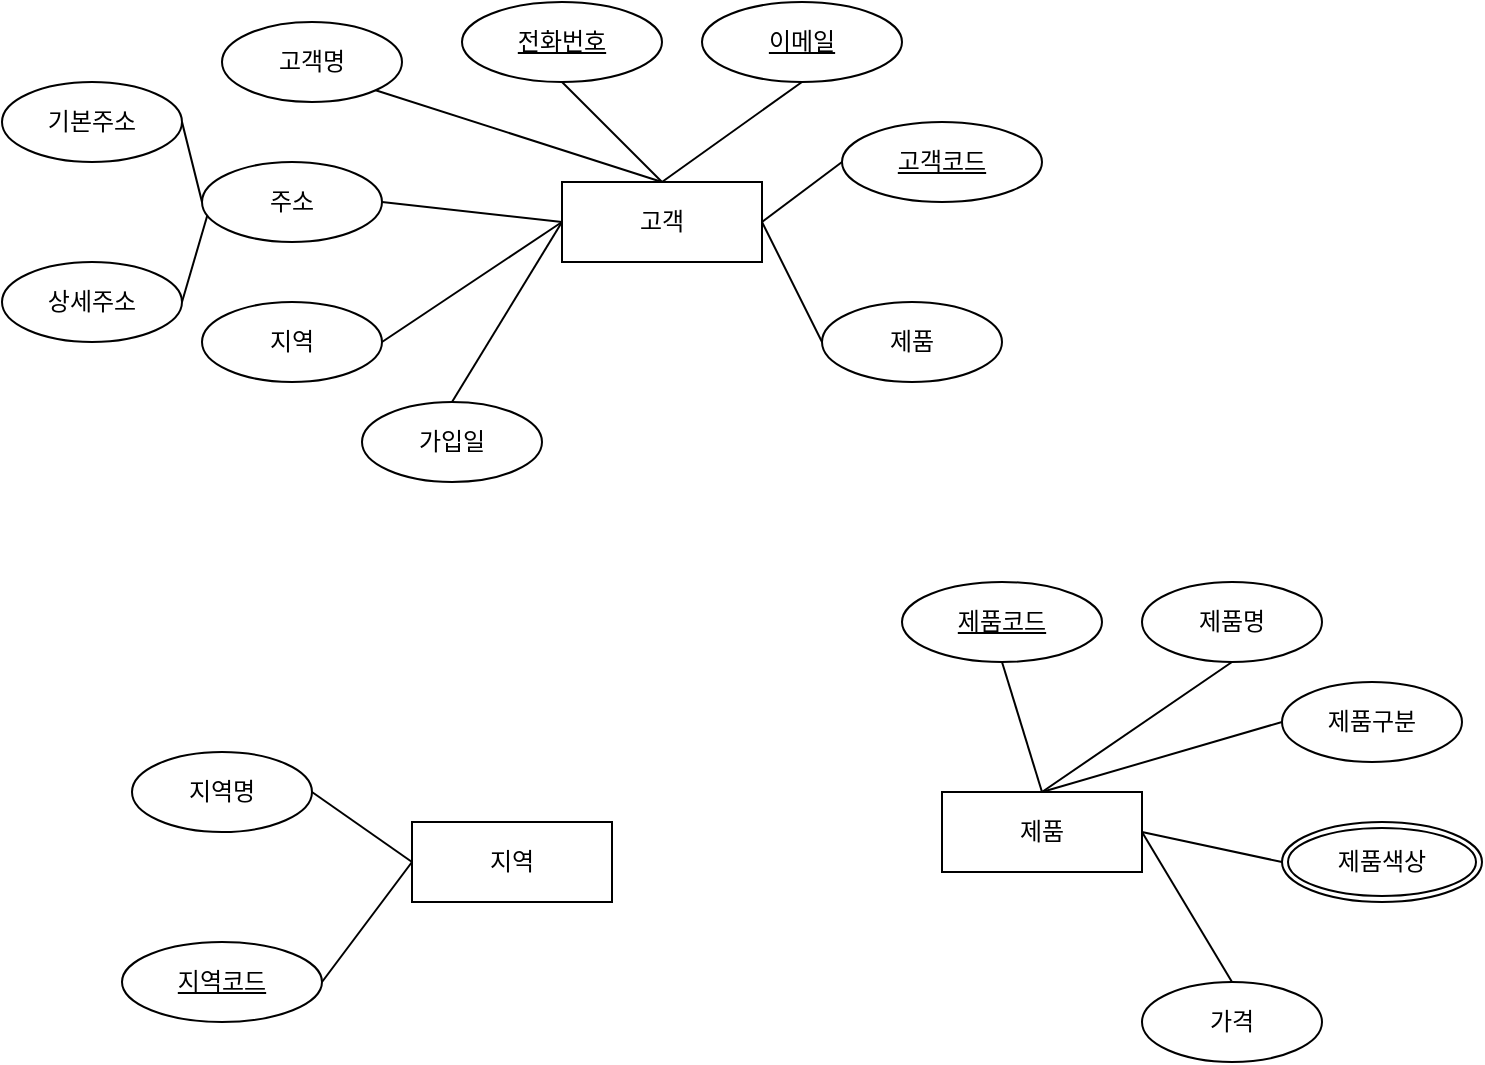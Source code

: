 <mxfile version="25.0.3">
  <diagram name="페이지-1" id="dr_OBvtDpyfkwUgcFmId">
    <mxGraphModel dx="1509" dy="821" grid="1" gridSize="10" guides="1" tooltips="1" connect="1" arrows="1" fold="1" page="1" pageScale="1" pageWidth="827" pageHeight="1169" math="0" shadow="0">
      <root>
        <mxCell id="0" />
        <mxCell id="1" parent="0" />
        <mxCell id="mSARZlNbXS721C2Y4noy-1" value="고객" style="rounded=0;whiteSpace=wrap;html=1;" vertex="1" parent="1">
          <mxGeometry x="280" y="280" width="100" height="40" as="geometry" />
        </mxCell>
        <mxCell id="mSARZlNbXS721C2Y4noy-2" value="고객명" style="ellipse;whiteSpace=wrap;html=1;" vertex="1" parent="1">
          <mxGeometry x="110" y="200" width="90" height="40" as="geometry" />
        </mxCell>
        <mxCell id="mSARZlNbXS721C2Y4noy-3" value="주소" style="ellipse;whiteSpace=wrap;html=1;" vertex="1" parent="1">
          <mxGeometry x="100" y="270" width="90" height="40" as="geometry" />
        </mxCell>
        <mxCell id="mSARZlNbXS721C2Y4noy-4" value="지역" style="ellipse;whiteSpace=wrap;html=1;" vertex="1" parent="1">
          <mxGeometry x="100" y="340" width="90" height="40" as="geometry" />
        </mxCell>
        <mxCell id="mSARZlNbXS721C2Y4noy-5" value="가입일" style="ellipse;whiteSpace=wrap;html=1;" vertex="1" parent="1">
          <mxGeometry x="180" y="390" width="90" height="40" as="geometry" />
        </mxCell>
        <mxCell id="mSARZlNbXS721C2Y4noy-7" value="전화번호" style="ellipse;whiteSpace=wrap;html=1;align=center;fontStyle=4;" vertex="1" parent="1">
          <mxGeometry x="230" y="190" width="100" height="40" as="geometry" />
        </mxCell>
        <mxCell id="mSARZlNbXS721C2Y4noy-8" value="이메일" style="ellipse;whiteSpace=wrap;html=1;align=center;fontStyle=4;" vertex="1" parent="1">
          <mxGeometry x="350" y="190" width="100" height="40" as="geometry" />
        </mxCell>
        <mxCell id="mSARZlNbXS721C2Y4noy-9" value="고객코드" style="ellipse;whiteSpace=wrap;html=1;align=center;fontStyle=4;" vertex="1" parent="1">
          <mxGeometry x="420" y="250" width="100" height="40" as="geometry" />
        </mxCell>
        <mxCell id="mSARZlNbXS721C2Y4noy-10" value="제품" style="ellipse;whiteSpace=wrap;html=1;" vertex="1" parent="1">
          <mxGeometry x="410" y="340" width="90" height="40" as="geometry" />
        </mxCell>
        <mxCell id="mSARZlNbXS721C2Y4noy-11" value="" style="endArrow=none;html=1;rounded=0;entryX=0.5;entryY=0;entryDx=0;entryDy=0;exitX=0.5;exitY=1;exitDx=0;exitDy=0;" edge="1" parent="1" source="mSARZlNbXS721C2Y4noy-8" target="mSARZlNbXS721C2Y4noy-1">
          <mxGeometry width="50" height="50" relative="1" as="geometry">
            <mxPoint x="470" y="400" as="sourcePoint" />
            <mxPoint x="450" y="370" as="targetPoint" />
          </mxGeometry>
        </mxCell>
        <mxCell id="mSARZlNbXS721C2Y4noy-13" value="" style="endArrow=none;html=1;rounded=0;entryX=0.5;entryY=0;entryDx=0;entryDy=0;exitX=0.5;exitY=1;exitDx=0;exitDy=0;" edge="1" parent="1" source="mSARZlNbXS721C2Y4noy-7" target="mSARZlNbXS721C2Y4noy-1">
          <mxGeometry width="50" height="50" relative="1" as="geometry">
            <mxPoint x="400" y="420" as="sourcePoint" />
            <mxPoint x="450" y="370" as="targetPoint" />
          </mxGeometry>
        </mxCell>
        <mxCell id="mSARZlNbXS721C2Y4noy-14" value="" style="endArrow=none;html=1;rounded=0;exitX=1;exitY=1;exitDx=0;exitDy=0;" edge="1" parent="1" source="mSARZlNbXS721C2Y4noy-2">
          <mxGeometry width="50" height="50" relative="1" as="geometry">
            <mxPoint x="290" y="240" as="sourcePoint" />
            <mxPoint x="330" y="280" as="targetPoint" />
          </mxGeometry>
        </mxCell>
        <mxCell id="mSARZlNbXS721C2Y4noy-15" value="" style="endArrow=none;html=1;rounded=0;exitX=1;exitY=0.5;exitDx=0;exitDy=0;entryX=0;entryY=0.5;entryDx=0;entryDy=0;" edge="1" parent="1" source="mSARZlNbXS721C2Y4noy-3" target="mSARZlNbXS721C2Y4noy-1">
          <mxGeometry width="50" height="50" relative="1" as="geometry">
            <mxPoint x="197" y="244" as="sourcePoint" />
            <mxPoint x="340" y="290" as="targetPoint" />
          </mxGeometry>
        </mxCell>
        <mxCell id="mSARZlNbXS721C2Y4noy-16" value="" style="endArrow=none;html=1;rounded=0;exitX=1;exitY=0.5;exitDx=0;exitDy=0;entryX=0;entryY=0.5;entryDx=0;entryDy=0;" edge="1" parent="1" source="mSARZlNbXS721C2Y4noy-4" target="mSARZlNbXS721C2Y4noy-1">
          <mxGeometry width="50" height="50" relative="1" as="geometry">
            <mxPoint x="200" y="300" as="sourcePoint" />
            <mxPoint x="290" y="310" as="targetPoint" />
          </mxGeometry>
        </mxCell>
        <mxCell id="mSARZlNbXS721C2Y4noy-17" value="" style="endArrow=none;html=1;rounded=0;exitX=0.5;exitY=0;exitDx=0;exitDy=0;" edge="1" parent="1" source="mSARZlNbXS721C2Y4noy-5">
          <mxGeometry width="50" height="50" relative="1" as="geometry">
            <mxPoint x="200" y="370" as="sourcePoint" />
            <mxPoint x="280" y="300" as="targetPoint" />
          </mxGeometry>
        </mxCell>
        <mxCell id="mSARZlNbXS721C2Y4noy-18" value="" style="endArrow=none;html=1;rounded=0;entryX=1;entryY=0.5;entryDx=0;entryDy=0;exitX=0;exitY=0.5;exitDx=0;exitDy=0;" edge="1" parent="1" source="mSARZlNbXS721C2Y4noy-9" target="mSARZlNbXS721C2Y4noy-1">
          <mxGeometry width="50" height="50" relative="1" as="geometry">
            <mxPoint x="410" y="240" as="sourcePoint" />
            <mxPoint x="340" y="290" as="targetPoint" />
          </mxGeometry>
        </mxCell>
        <mxCell id="mSARZlNbXS721C2Y4noy-19" value="" style="endArrow=none;html=1;rounded=0;exitX=0;exitY=0.5;exitDx=0;exitDy=0;" edge="1" parent="1" source="mSARZlNbXS721C2Y4noy-10">
          <mxGeometry width="50" height="50" relative="1" as="geometry">
            <mxPoint x="430" y="280" as="sourcePoint" />
            <mxPoint x="380" y="300" as="targetPoint" />
          </mxGeometry>
        </mxCell>
        <mxCell id="mSARZlNbXS721C2Y4noy-20" value="기본주소" style="ellipse;whiteSpace=wrap;html=1;" vertex="1" parent="1">
          <mxGeometry y="230" width="90" height="40" as="geometry" />
        </mxCell>
        <mxCell id="mSARZlNbXS721C2Y4noy-21" value="상세주소" style="ellipse;whiteSpace=wrap;html=1;" vertex="1" parent="1">
          <mxGeometry y="320" width="90" height="40" as="geometry" />
        </mxCell>
        <mxCell id="mSARZlNbXS721C2Y4noy-22" value="" style="endArrow=none;html=1;rounded=0;exitX=1;exitY=0.5;exitDx=0;exitDy=0;entryX=0;entryY=0.5;entryDx=0;entryDy=0;" edge="1" parent="1" source="mSARZlNbXS721C2Y4noy-20" target="mSARZlNbXS721C2Y4noy-3">
          <mxGeometry width="50" height="50" relative="1" as="geometry">
            <mxPoint x="200" y="300" as="sourcePoint" />
            <mxPoint x="290" y="310" as="targetPoint" />
          </mxGeometry>
        </mxCell>
        <mxCell id="mSARZlNbXS721C2Y4noy-23" value="" style="endArrow=none;html=1;rounded=0;exitX=1;exitY=0.5;exitDx=0;exitDy=0;entryX=0.029;entryY=0.672;entryDx=0;entryDy=0;entryPerimeter=0;" edge="1" parent="1" source="mSARZlNbXS721C2Y4noy-21" target="mSARZlNbXS721C2Y4noy-3">
          <mxGeometry width="50" height="50" relative="1" as="geometry">
            <mxPoint x="100" y="260" as="sourcePoint" />
            <mxPoint x="100" y="300" as="targetPoint" />
          </mxGeometry>
        </mxCell>
        <mxCell id="mSARZlNbXS721C2Y4noy-24" value="지역" style="rounded=0;whiteSpace=wrap;html=1;" vertex="1" parent="1">
          <mxGeometry x="205" y="600" width="100" height="40" as="geometry" />
        </mxCell>
        <mxCell id="mSARZlNbXS721C2Y4noy-25" value="지역명" style="ellipse;whiteSpace=wrap;html=1;" vertex="1" parent="1">
          <mxGeometry x="65" y="565" width="90" height="40" as="geometry" />
        </mxCell>
        <mxCell id="mSARZlNbXS721C2Y4noy-26" value="지역코드" style="ellipse;whiteSpace=wrap;html=1;align=center;fontStyle=4;" vertex="1" parent="1">
          <mxGeometry x="60" y="660" width="100" height="40" as="geometry" />
        </mxCell>
        <mxCell id="mSARZlNbXS721C2Y4noy-27" value="" style="endArrow=none;html=1;rounded=0;exitX=1;exitY=0.5;exitDx=0;exitDy=0;entryX=0;entryY=0.5;entryDx=0;entryDy=0;" edge="1" parent="1" target="mSARZlNbXS721C2Y4noy-24">
          <mxGeometry width="50" height="50" relative="1" as="geometry">
            <mxPoint x="155" y="585" as="sourcePoint" />
            <mxPoint x="245" y="595" as="targetPoint" />
          </mxGeometry>
        </mxCell>
        <mxCell id="mSARZlNbXS721C2Y4noy-28" value="" style="endArrow=none;html=1;rounded=0;exitX=1;exitY=0.5;exitDx=0;exitDy=0;entryX=0;entryY=0.5;entryDx=0;entryDy=0;" edge="1" parent="1" source="mSARZlNbXS721C2Y4noy-26" target="mSARZlNbXS721C2Y4noy-24">
          <mxGeometry width="50" height="50" relative="1" as="geometry">
            <mxPoint x="165" y="595" as="sourcePoint" />
            <mxPoint x="215" y="630" as="targetPoint" />
          </mxGeometry>
        </mxCell>
        <mxCell id="mSARZlNbXS721C2Y4noy-29" value="제품" style="rounded=0;whiteSpace=wrap;html=1;" vertex="1" parent="1">
          <mxGeometry x="470" y="585" width="100" height="40" as="geometry" />
        </mxCell>
        <mxCell id="mSARZlNbXS721C2Y4noy-30" value="제품코드" style="ellipse;whiteSpace=wrap;html=1;align=center;fontStyle=4;" vertex="1" parent="1">
          <mxGeometry x="450" y="480" width="100" height="40" as="geometry" />
        </mxCell>
        <mxCell id="mSARZlNbXS721C2Y4noy-31" value="제품명" style="ellipse;whiteSpace=wrap;html=1;" vertex="1" parent="1">
          <mxGeometry x="570" y="480" width="90" height="40" as="geometry" />
        </mxCell>
        <mxCell id="mSARZlNbXS721C2Y4noy-32" value="제품구분" style="ellipse;whiteSpace=wrap;html=1;" vertex="1" parent="1">
          <mxGeometry x="640" y="530" width="90" height="40" as="geometry" />
        </mxCell>
        <mxCell id="mSARZlNbXS721C2Y4noy-34" value="제품색상" style="ellipse;shape=doubleEllipse;margin=3;whiteSpace=wrap;html=1;align=center;" vertex="1" parent="1">
          <mxGeometry x="640" y="600" width="100" height="40" as="geometry" />
        </mxCell>
        <mxCell id="mSARZlNbXS721C2Y4noy-35" value="가격" style="ellipse;whiteSpace=wrap;html=1;" vertex="1" parent="1">
          <mxGeometry x="570" y="680" width="90" height="40" as="geometry" />
        </mxCell>
        <mxCell id="mSARZlNbXS721C2Y4noy-36" value="" style="endArrow=none;html=1;rounded=0;exitX=0.5;exitY=0;exitDx=0;exitDy=0;entryX=0.5;entryY=1;entryDx=0;entryDy=0;" edge="1" parent="1" source="mSARZlNbXS721C2Y4noy-29" target="mSARZlNbXS721C2Y4noy-30">
          <mxGeometry width="50" height="50" relative="1" as="geometry">
            <mxPoint x="165" y="595" as="sourcePoint" />
            <mxPoint x="215" y="630" as="targetPoint" />
            <Array as="points" />
          </mxGeometry>
        </mxCell>
        <mxCell id="mSARZlNbXS721C2Y4noy-37" value="" style="endArrow=none;html=1;rounded=0;exitX=0.5;exitY=0;exitDx=0;exitDy=0;entryX=0.5;entryY=1;entryDx=0;entryDy=0;" edge="1" parent="1" source="mSARZlNbXS721C2Y4noy-29" target="mSARZlNbXS721C2Y4noy-31">
          <mxGeometry width="50" height="50" relative="1" as="geometry">
            <mxPoint x="530" y="595" as="sourcePoint" />
            <mxPoint x="510" y="530" as="targetPoint" />
            <Array as="points" />
          </mxGeometry>
        </mxCell>
        <mxCell id="mSARZlNbXS721C2Y4noy-38" value="" style="endArrow=none;html=1;rounded=0;entryX=0;entryY=0.5;entryDx=0;entryDy=0;exitX=0.5;exitY=0;exitDx=0;exitDy=0;" edge="1" parent="1" source="mSARZlNbXS721C2Y4noy-29" target="mSARZlNbXS721C2Y4noy-32">
          <mxGeometry width="50" height="50" relative="1" as="geometry">
            <mxPoint x="520" y="580" as="sourcePoint" />
            <mxPoint x="625" y="530" as="targetPoint" />
            <Array as="points" />
          </mxGeometry>
        </mxCell>
        <mxCell id="mSARZlNbXS721C2Y4noy-39" value="" style="endArrow=none;html=1;rounded=0;entryX=0;entryY=0.5;entryDx=0;entryDy=0;exitX=1;exitY=0.5;exitDx=0;exitDy=0;" edge="1" parent="1" source="mSARZlNbXS721C2Y4noy-29" target="mSARZlNbXS721C2Y4noy-34">
          <mxGeometry width="50" height="50" relative="1" as="geometry">
            <mxPoint x="530" y="595" as="sourcePoint" />
            <mxPoint x="650" y="560" as="targetPoint" />
            <Array as="points" />
          </mxGeometry>
        </mxCell>
        <mxCell id="mSARZlNbXS721C2Y4noy-40" value="" style="endArrow=none;html=1;rounded=0;entryX=0.5;entryY=0;entryDx=0;entryDy=0;exitX=1;exitY=0.5;exitDx=0;exitDy=0;" edge="1" parent="1" source="mSARZlNbXS721C2Y4noy-29" target="mSARZlNbXS721C2Y4noy-35">
          <mxGeometry width="50" height="50" relative="1" as="geometry">
            <mxPoint x="580" y="615" as="sourcePoint" />
            <mxPoint x="650" y="630" as="targetPoint" />
            <Array as="points" />
          </mxGeometry>
        </mxCell>
      </root>
    </mxGraphModel>
  </diagram>
</mxfile>
